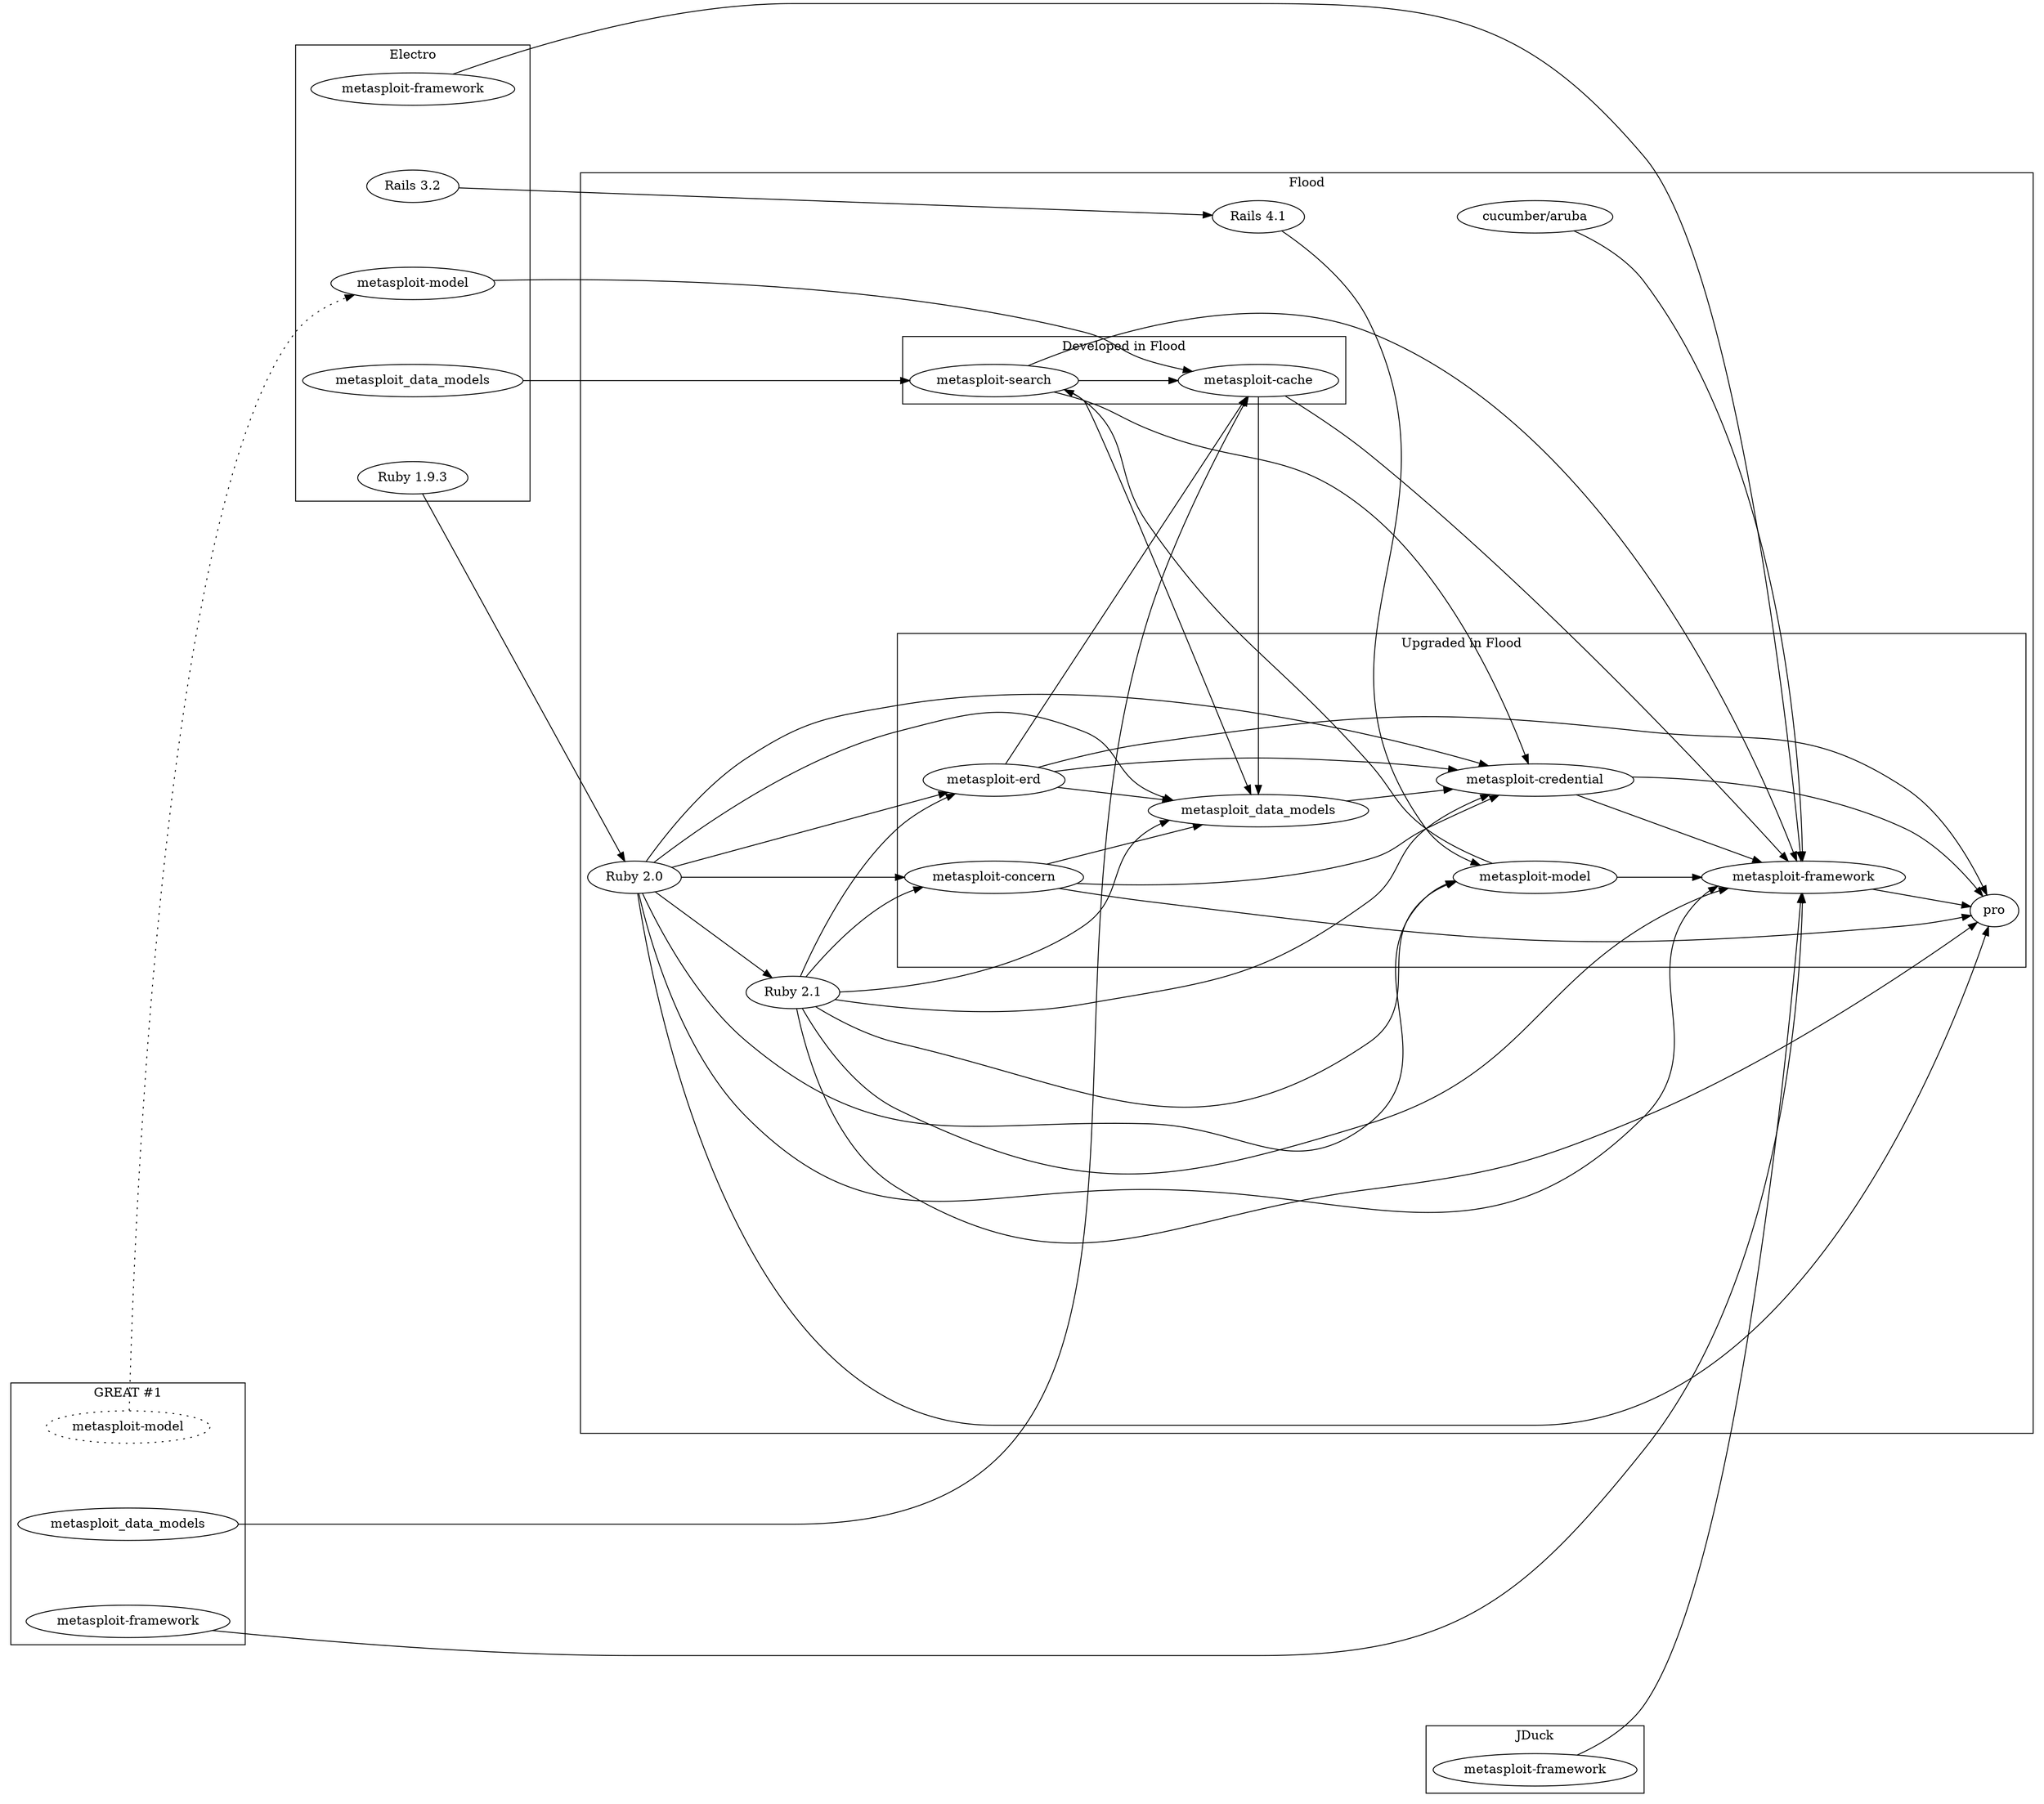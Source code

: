 digraph flood {
  graph [
    nodesep = 1
    rankdir = "LR"
    ranksep = 1
  ]

  /*
   *  Nodes
   */

  subgraph cluster_electro {
    label = "Electro"

    "metasploit_data_models (Electro)" [
      label = "metasploit_data_models"
    ]
    "metasploit-framework (Electro)" [
      label = "metasploit-framework"
    ]
    "metasploit-model (Electro)" [
      label = "metasploit-model"
    ]
    "Rails 3.2"
    "Ruby 1.9.3"
  }

  subgraph cluster_great_one {
    label = "GREAT #1"

    "metasploit_data_models (GREAT #1)" [
      label = "metasploit_data_models"
    ]
    "metasploit-model (GREAT #1)" [
      label = "metasploit-model"
      style = "dotted"
    ]
    "metasploit-framework (GREAT #1)" [
      label = "metasploit-framework"
    ]
  }

  subgraph cluster_flood {
    label = "Flood"

    subgraph cluster_flood_native {
      label = "Developed in Flood"

      "metasploit-cache"
      "metasploit-search"
    }

    subgraph cluster_flood_upgrade {
      label = "Upgraded in Flood"

      /*
       * Nodes
       */

      "metasploit-concern (Flood)" [
        label = "metasploit-concern"
      ]
      "metasploit-credential (Flood)" [
        label = "metasploit-credential"
      ]
      "metasploit-erd (Flood)" [
        label = "metasploit-erd"
      ]
      "metasploit-framework (Flood)" [
        label = "metasploit-framework"
      ]
      "metasploit-model (Flood)" [
        label = "metasploit-model"
      ]
      "metasploit_data_models (Flood)" [
        label = "metasploit_data_models"
      ]
      "pro (Flood)" [
        label = "pro"
      ]

      /*
       * Edges
       */

      "metasploit-concern (Flood)" -> "metasploit-credential (Flood)"
      "metasploit-concern (Flood)" -> "metasploit_data_models (Flood)"
      "metasploit-concern (Flood)" -> "pro (Flood)"

      "metasploit-credential (Flood)" -> "metasploit-framework (Flood)"
      "metasploit-credential (Flood)" -> "pro (Flood)"

      "metasploit-erd (Flood)" -> "metasploit-credential (Flood)"
      "metasploit-erd (Flood)" -> "metasploit_data_models (Flood)"
      "metasploit-erd (Flood)" -> "pro (Flood)"

      "metasploit-framework (Flood)" -> "pro (Flood)"

      "metasploit_data_models (Flood)" -> "metasploit-credential (Flood)"
    }

    /*
     *  Nodes
     */

    "cucumber/aruba"
    "Rails 4.1"
    "Ruby 2.0"
    "Ruby 2.1"

    /*
     *  Flood -> Flood Edges
     */

    "cucumber/aruba" -> "metasploit-framework (Flood)"

    "metasploit-cache" -> "metasploit-framework (Flood)"
    "metasploit-cache" -> "metasploit_data_models (Flood)"

    "metasploit-erd (Flood)" -> "metasploit-cache"

    "metasploit-framework (GREAT #1)" -> "metasploit-framework (Flood)"
    "metasploit-framework (Electro)" -> "metasploit-framework (Flood)"

    "metasploit-model (Flood)" -> "metasploit-search"
    "metasploit-model (Flood)" -> "metasploit-framework (Flood)"

    "metasploit-search" -> "metasploit-cache"
    "metasploit-search" -> "metasploit-credential (Flood)"
    "metasploit-search" -> "metasploit-framework (Flood)"
    "metasploit-search" -> "metasploit_data_models (Flood)"

    "Rails 4.1" -> "metasploit-model (Flood)"

    "Ruby 2.0" -> "Ruby 2.1"

    "Ruby 2.0" -> "metasploit-concern (Flood)"
    "Ruby 2.0" -> "metasploit-credential (Flood)"
    "Ruby 2.0" -> "metasploit-erd (Flood)"
    "Ruby 2.0" -> "metasploit-framework (Flood)"
    "Ruby 2.0" -> "metasploit-model (Flood)"
    "Ruby 2.0" -> "metasploit_data_models (Flood)"
    "Ruby 2.0" -> "pro (Flood)"

    "Ruby 2.1" -> "metasploit-concern (Flood)"
    "Ruby 2.1" -> "metasploit-credential (Flood)"
    "Ruby 2.1" -> "metasploit-erd (Flood)"
    "Ruby 2.1" -> "metasploit-framework (Flood)"
    "Ruby 2.1" -> "metasploit-model (Flood)"
    "Ruby 2.1" -> "metasploit_data_models (Flood)"
    "Ruby 2.1" -> "pro (Flood)"
  }

  subgraph cluster_jduck {
     label = "JDuck"

     "metasploit-framework (JDuck)" [
       label = "metasploit-framework"
     ]
  }

  /*
   *
   *  Edges
   *
   */


  "metasploit-framework (JDuck)" -> "metasploit-framework (Flood)"
  "metasploit-model (GREAT #1)" -> "metasploit-model (Electro)" [
    style = "dotted"
  ]

  "metasploit_data_models (Electro)" -> "metasploit-search"
  "metasploit_data_models (GREAT #1)" -> "metasploit-cache"

  /*
   *  Electro -> Flood
   */

  "metasploit-model (Electro)" -> "metasploit-cache"
  "Rails 3.2" -> "Rails 4.1"
  "Ruby 1.9.3" -> "Ruby 2.0"
}
